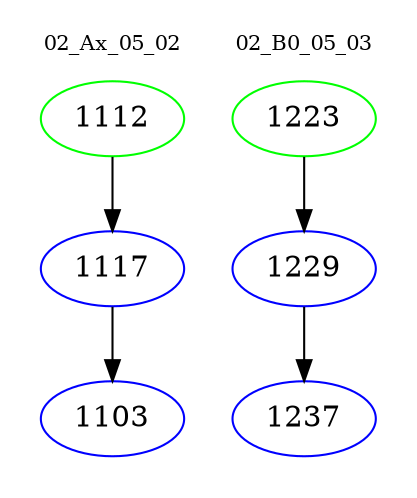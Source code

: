 digraph{
subgraph cluster_0 {
color = white
label = "02_Ax_05_02";
fontsize=10;
T0_1112 [label="1112", color="green"]
T0_1112 -> T0_1117 [color="black"]
T0_1117 [label="1117", color="blue"]
T0_1117 -> T0_1103 [color="black"]
T0_1103 [label="1103", color="blue"]
}
subgraph cluster_1 {
color = white
label = "02_B0_05_03";
fontsize=10;
T1_1223 [label="1223", color="green"]
T1_1223 -> T1_1229 [color="black"]
T1_1229 [label="1229", color="blue"]
T1_1229 -> T1_1237 [color="black"]
T1_1237 [label="1237", color="blue"]
}
}
